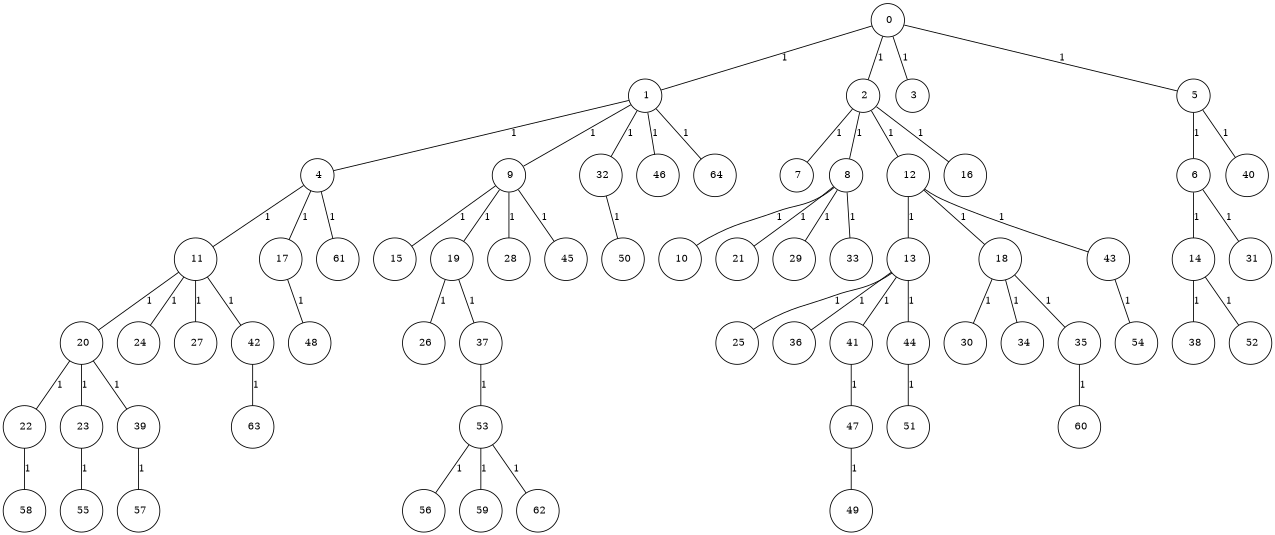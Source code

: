 graph G {
size="8.5,11;"
ratio = "expand;"
fixedsize="true;"
overlap="scale;"
node[shape=circle,width=.12,hight=.12,fontsize=12]
edge[fontsize=12]

0[label=" 0" color=black, pos="0.51677001,1.0857423!"];
1[label=" 1" color=black, pos="1.0895731,0.44694074!"];
2[label=" 2" color=black, pos="2.3420936,0.64029409!"];
3[label=" 3" color=black, pos="2.098342,0.72957661!"];
4[label=" 4" color=black, pos="0.41171394,0.76080644!"];
5[label=" 5" color=black, pos="2.4589134,1.2327053!"];
6[label=" 6" color=black, pos="1.7234165,0.27194943!"];
7[label=" 7" color=black, pos="2.4641563,0.30532513!"];
8[label=" 8" color=black, pos="0.97079537,1.7099857!"];
9[label=" 9" color=black, pos="0.22427727,0.11820495!"];
10[label=" 10" color=black, pos="1.0756703,0.71435191!"];
11[label=" 11" color=black, pos="1.5851096,0.43094609!"];
12[label=" 12" color=black, pos="0.49597683,1.0932732!"];
13[label=" 13" color=black, pos="1.844741,2.0059834!"];
14[label=" 14" color=black, pos="0.51602645,1.6353705!"];
15[label=" 15" color=black, pos="2.9892228,2.961109!"];
16[label=" 16" color=black, pos="2.3317631,0.020386633!"];
17[label=" 17" color=black, pos="0.82802109,0.12241128!"];
18[label=" 18" color=black, pos="2.8970906,1.0777037!"];
19[label=" 19" color=black, pos="0.28069171,0.47902367!"];
20[label=" 20" color=black, pos="0.70040237,0.73155882!"];
21[label=" 21" color=black, pos="0.89827536,1.113301!"];
22[label=" 22" color=black, pos="0.015474996,1.3944846!"];
23[label=" 23" color=black, pos="0.68936718,2.964716!"];
24[label=" 24" color=black, pos="2.0266883,1.5771707!"];
25[label=" 25" color=black, pos="0.12369426,2.7584008!"];
26[label=" 26" color=black, pos="1.5363452,2.5029851!"];
27[label=" 27" color=black, pos="2.3447544,0.59370543!"];
28[label=" 28" color=black, pos="1.5543056,0.59030012!"];
29[label=" 29" color=black, pos="1.0628064,1.8668827!"];
30[label=" 30" color=black, pos="0.45227261,0.082979271!"];
31[label=" 31" color=black, pos="1.6169609,2.1627701!"];
32[label=" 32" color=black, pos="1.032798,1.4983586!"];
33[label=" 33" color=black, pos="1.4395228,0.17727713!"];
34[label=" 34" color=black, pos="1.0928639,0.79290485!"];
35[label=" 35" color=black, pos="2.6622709,1.4827749!"];
36[label=" 36" color=black, pos="2.7118745,0.66915745!"];
37[label=" 37" color=black, pos="1.7766761,0.85296241!"];
38[label=" 38" color=black, pos="2.7974075,1.3705885!"];
39[label=" 39" color=black, pos="0.98363699,0.058017581!"];
40[label=" 40" color=black, pos="2.2732994,0.17292721!"];
41[label=" 41" color=black, pos="2.8131355,1.6886902!"];
42[label=" 42" color=black, pos="0.03046654,1.3436176!"];
43[label=" 43" color=black, pos="1.8682053,0.90931398!"];
44[label=" 44" color=black, pos="1.8994676,2.3547608!"];
45[label=" 45" color=black, pos="2.1145116,0.90509245!"];
46[label=" 46" color=black, pos="1.1436649,0.32628752!"];
47[label=" 47" color=black, pos="0.80903963,0.14373689!"];
48[label=" 48" color=black, pos="2.9406812,0.79516129!"];
49[label=" 49" color=black, pos="2.6668685,0.65981607!"];
50[label=" 50" color=black, pos="1.9654465,2.3900725!"];
51[label=" 51" color=black, pos="2.8298261,0.4137317!"];
52[label=" 52" color=black, pos="0.87785788,2.4054374!"];
53[label=" 53" color=black, pos="1.9762158,2.9042886!"];
54[label=" 54" color=black, pos="0.58621083,2.2471826!"];
55[label=" 55" color=black, pos="0.61488125,0.47758953!"];
56[label=" 56" color=black, pos="0.70758362,1.3093792!"];
57[label=" 57" color=black, pos="1.7566023,0.071787065!"];
58[label=" 58" color=black, pos="2.9726289,2.5557007!"];
59[label=" 59" color=black, pos="2.761246,1.5317487!"];
60[label=" 60" color=black, pos="1.7379249,0.63147335!"];
61[label=" 61" color=black, pos="2.247716,0.83402135!"];
62[label=" 62" color=black, pos="2.7663381,0.22917727!"];
63[label=" 63" color=black, pos="0.47212349,2.9367819!"];
64[label=" 64" color=black, pos="2.9795176,1.5541592!"];
0--1[label="1"]
0--2[label="1"]
0--3[label="1"]
0--5[label="1"]
1--4[label="1"]
1--9[label="1"]
1--32[label="1"]
1--46[label="1"]
1--64[label="1"]
2--7[label="1"]
2--8[label="1"]
2--12[label="1"]
2--16[label="1"]
4--11[label="1"]
4--17[label="1"]
4--61[label="1"]
5--6[label="1"]
5--40[label="1"]
6--14[label="1"]
6--31[label="1"]
8--10[label="1"]
8--21[label="1"]
8--29[label="1"]
8--33[label="1"]
9--15[label="1"]
9--19[label="1"]
9--28[label="1"]
9--45[label="1"]
11--20[label="1"]
11--24[label="1"]
11--27[label="1"]
11--42[label="1"]
12--13[label="1"]
12--18[label="1"]
12--43[label="1"]
13--25[label="1"]
13--36[label="1"]
13--41[label="1"]
13--44[label="1"]
14--38[label="1"]
14--52[label="1"]
17--48[label="1"]
18--30[label="1"]
18--34[label="1"]
18--35[label="1"]
19--26[label="1"]
19--37[label="1"]
20--22[label="1"]
20--23[label="1"]
20--39[label="1"]
22--58[label="1"]
23--55[label="1"]
32--50[label="1"]
35--60[label="1"]
37--53[label="1"]
39--57[label="1"]
41--47[label="1"]
42--63[label="1"]
43--54[label="1"]
44--51[label="1"]
47--49[label="1"]
53--56[label="1"]
53--59[label="1"]
53--62[label="1"]

}
